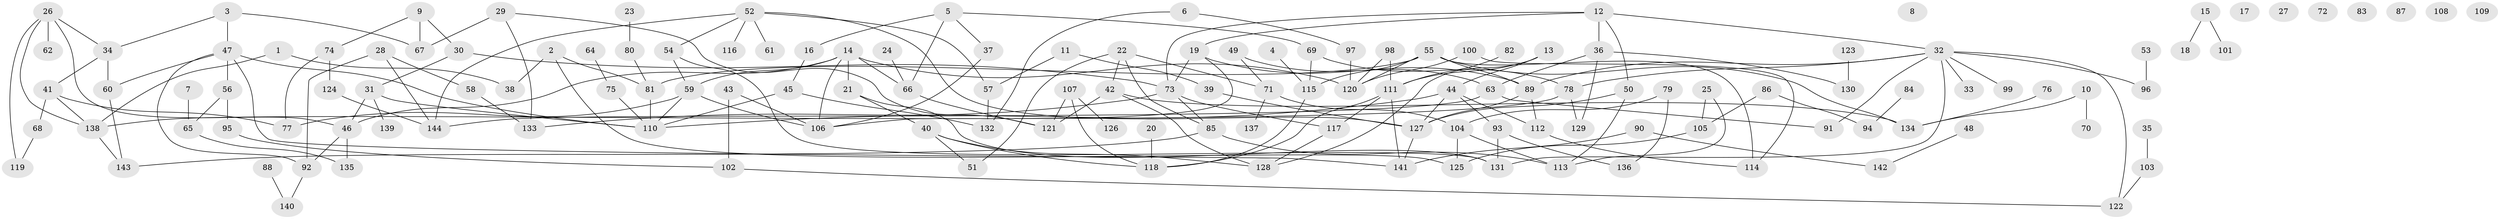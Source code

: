 // coarse degree distribution, {5: 0.13861386138613863, 3: 0.2376237623762376, 7: 0.0297029702970297, 1: 0.19801980198019803, 4: 0.09900990099009901, 0: 0.07920792079207921, 2: 0.13861386138613863, 8: 0.039603960396039604, 6: 0.0297029702970297, 9: 0.009900990099009901}
// Generated by graph-tools (version 1.1) at 2025/41/03/06/25 10:41:21]
// undirected, 144 vertices, 199 edges
graph export_dot {
graph [start="1"]
  node [color=gray90,style=filled];
  1;
  2;
  3;
  4;
  5;
  6;
  7;
  8;
  9;
  10;
  11;
  12;
  13;
  14;
  15;
  16;
  17;
  18;
  19;
  20;
  21;
  22;
  23;
  24;
  25;
  26;
  27;
  28;
  29;
  30;
  31;
  32;
  33;
  34;
  35;
  36;
  37;
  38;
  39;
  40;
  41;
  42;
  43;
  44;
  45;
  46;
  47;
  48;
  49;
  50;
  51;
  52;
  53;
  54;
  55;
  56;
  57;
  58;
  59;
  60;
  61;
  62;
  63;
  64;
  65;
  66;
  67;
  68;
  69;
  70;
  71;
  72;
  73;
  74;
  75;
  76;
  77;
  78;
  79;
  80;
  81;
  82;
  83;
  84;
  85;
  86;
  87;
  88;
  89;
  90;
  91;
  92;
  93;
  94;
  95;
  96;
  97;
  98;
  99;
  100;
  101;
  102;
  103;
  104;
  105;
  106;
  107;
  108;
  109;
  110;
  111;
  112;
  113;
  114;
  115;
  116;
  117;
  118;
  119;
  120;
  121;
  122;
  123;
  124;
  125;
  126;
  127;
  128;
  129;
  130;
  131;
  132;
  133;
  134;
  135;
  136;
  137;
  138;
  139;
  140;
  141;
  142;
  143;
  144;
  1 -- 38;
  1 -- 138;
  2 -- 38;
  2 -- 81;
  2 -- 125;
  3 -- 34;
  3 -- 47;
  3 -- 67;
  4 -- 115;
  5 -- 16;
  5 -- 37;
  5 -- 66;
  5 -- 69;
  6 -- 97;
  6 -- 132;
  7 -- 65;
  9 -- 30;
  9 -- 67;
  9 -- 74;
  10 -- 70;
  10 -- 134;
  11 -- 39;
  11 -- 57;
  12 -- 19;
  12 -- 32;
  12 -- 36;
  12 -- 50;
  12 -- 73;
  13 -- 44;
  13 -- 111;
  13 -- 128;
  14 -- 21;
  14 -- 46;
  14 -- 59;
  14 -- 66;
  14 -- 106;
  14 -- 120;
  15 -- 18;
  15 -- 101;
  16 -- 45;
  19 -- 73;
  19 -- 89;
  19 -- 106;
  20 -- 118;
  21 -- 40;
  21 -- 131;
  22 -- 42;
  22 -- 51;
  22 -- 71;
  22 -- 85;
  23 -- 80;
  24 -- 66;
  25 -- 105;
  25 -- 113;
  26 -- 34;
  26 -- 46;
  26 -- 62;
  26 -- 119;
  26 -- 138;
  28 -- 58;
  28 -- 92;
  28 -- 144;
  29 -- 67;
  29 -- 121;
  29 -- 133;
  30 -- 31;
  30 -- 73;
  31 -- 46;
  31 -- 110;
  31 -- 139;
  32 -- 33;
  32 -- 78;
  32 -- 89;
  32 -- 91;
  32 -- 96;
  32 -- 99;
  32 -- 122;
  32 -- 131;
  34 -- 41;
  34 -- 60;
  35 -- 103;
  36 -- 63;
  36 -- 129;
  36 -- 130;
  37 -- 106;
  39 -- 127;
  40 -- 51;
  40 -- 118;
  40 -- 128;
  41 -- 68;
  41 -- 77;
  41 -- 138;
  42 -- 121;
  42 -- 128;
  42 -- 134;
  43 -- 102;
  43 -- 106;
  44 -- 93;
  44 -- 110;
  44 -- 112;
  44 -- 127;
  45 -- 110;
  45 -- 132;
  46 -- 92;
  46 -- 135;
  47 -- 56;
  47 -- 60;
  47 -- 92;
  47 -- 110;
  47 -- 141;
  48 -- 142;
  49 -- 63;
  49 -- 71;
  50 -- 113;
  50 -- 127;
  52 -- 54;
  52 -- 57;
  52 -- 61;
  52 -- 116;
  52 -- 127;
  52 -- 144;
  53 -- 96;
  54 -- 59;
  54 -- 131;
  55 -- 81;
  55 -- 89;
  55 -- 114;
  55 -- 115;
  55 -- 120;
  55 -- 134;
  56 -- 65;
  56 -- 95;
  57 -- 132;
  58 -- 133;
  59 -- 77;
  59 -- 106;
  59 -- 110;
  60 -- 143;
  63 -- 91;
  63 -- 144;
  64 -- 75;
  65 -- 135;
  66 -- 121;
  68 -- 119;
  69 -- 78;
  69 -- 115;
  71 -- 104;
  71 -- 137;
  73 -- 85;
  73 -- 117;
  73 -- 133;
  74 -- 77;
  74 -- 124;
  75 -- 110;
  76 -- 134;
  78 -- 129;
  78 -- 138;
  79 -- 104;
  79 -- 136;
  80 -- 81;
  81 -- 110;
  82 -- 111;
  84 -- 94;
  85 -- 113;
  85 -- 143;
  86 -- 94;
  86 -- 105;
  88 -- 140;
  89 -- 112;
  89 -- 127;
  90 -- 141;
  90 -- 142;
  92 -- 140;
  93 -- 131;
  93 -- 136;
  95 -- 102;
  97 -- 120;
  98 -- 111;
  98 -- 120;
  100 -- 114;
  100 -- 120;
  102 -- 122;
  103 -- 122;
  104 -- 113;
  104 -- 125;
  105 -- 125;
  107 -- 118;
  107 -- 121;
  107 -- 126;
  111 -- 117;
  111 -- 118;
  111 -- 141;
  112 -- 114;
  115 -- 118;
  117 -- 128;
  123 -- 130;
  124 -- 144;
  127 -- 141;
  138 -- 143;
}

